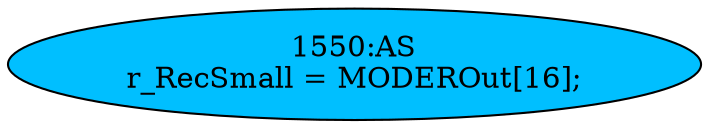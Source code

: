 strict digraph "" {
	node [label="\N"];
	"1550:AS"	 [ast="<pyverilog.vparser.ast.Assign object at 0x7fbdee046790>",
		def_var="['r_RecSmall']",
		fillcolor=deepskyblue,
		label="1550:AS
r_RecSmall = MODEROut[16];",
		statements="[]",
		style=filled,
		typ=Assign,
		use_var="['MODEROut']"];
}
